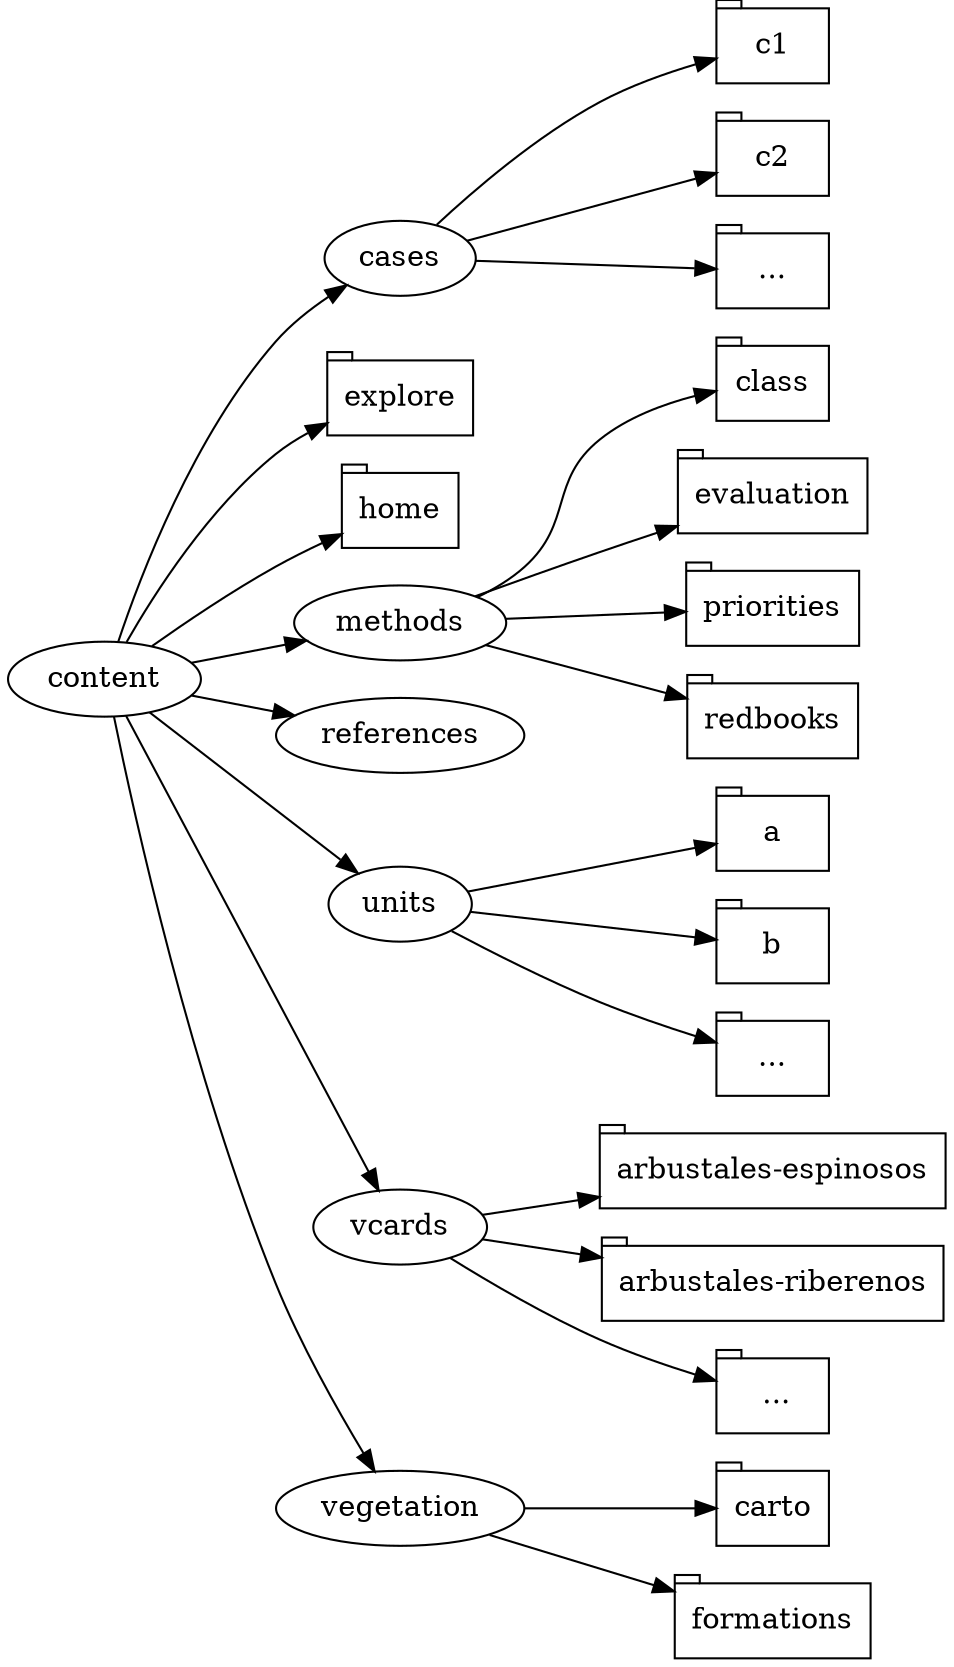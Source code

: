 digraph example {
  rankdir=LR
  c1 [shape=tab]
  c2 [shape=tab]
  "..." [shape=tab]
  content->cases
  cases->c1
  cases->c2
  cases->"..."
  explore [shape=tab]
  home [shape=tab]
  content->explore
  content->home
  content->methods->class
  class [shape=tab]
  evaluation [shape=tab]
  priorities [shape=tab]
  redbooks [shape=tab]
  methods->evaluation
  methods->priorities
  methods->redbooks
  content->references
  a [shape=tab]
  b [shape=tab]
  " ... " [shape=tab]
  content->units->a
  units->b
  units->" ... "
  "arbustales-espinosos" [shape=tab]
  "arbustales-riberenos" [shape=tab]
  " ..." [shape=tab]
  content->vcards->"arbustales-espinosos"
  vcards->"arbustales-riberenos"
  vcards->" ..."
  carto [shape=tab]
  formations [shape=tab]
  content->vegetation->carto
  vegetation->formations
}
